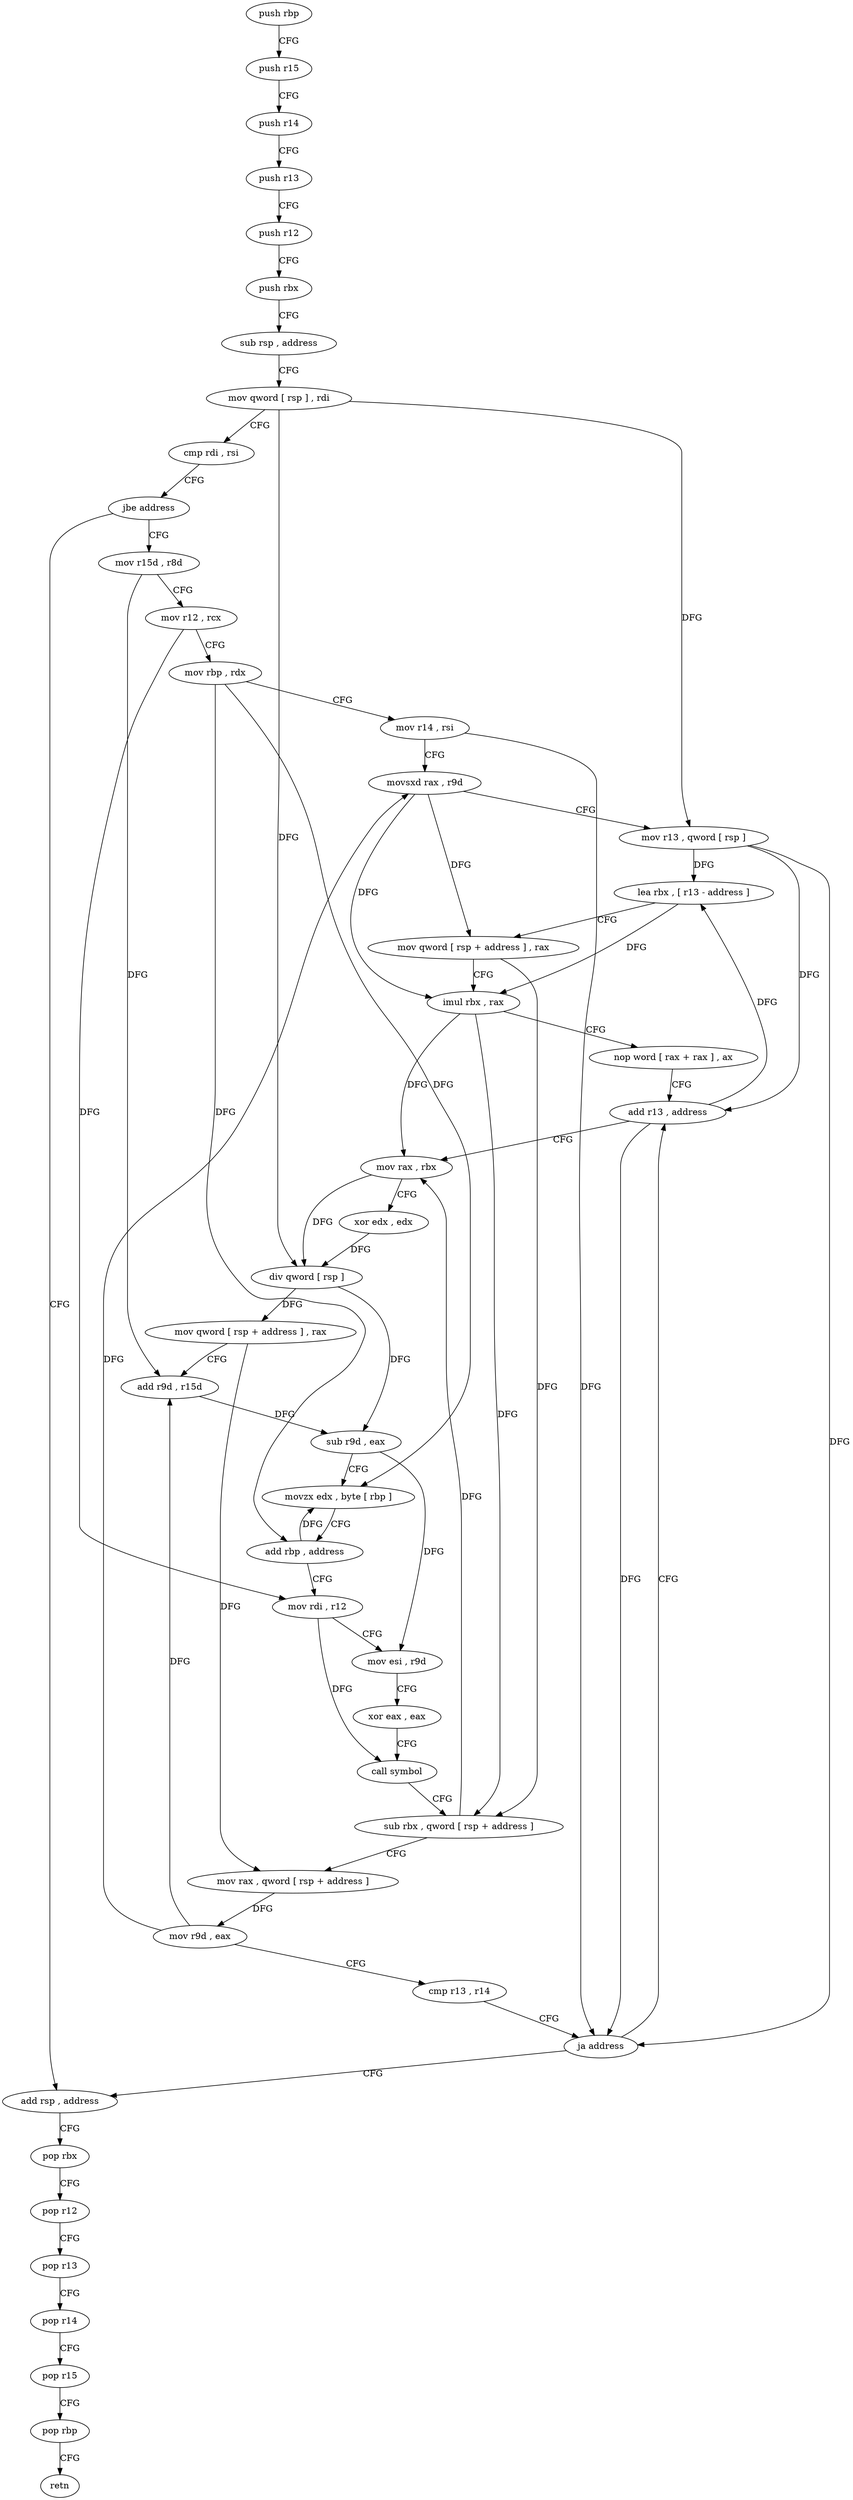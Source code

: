 digraph "func" {
"4208800" [label = "push rbp" ]
"4208801" [label = "push r15" ]
"4208803" [label = "push r14" ]
"4208805" [label = "push r13" ]
"4208807" [label = "push r12" ]
"4208809" [label = "push rbx" ]
"4208810" [label = "sub rsp , address" ]
"4208814" [label = "mov qword [ rsp ] , rdi" ]
"4208818" [label = "cmp rdi , rsi" ]
"4208821" [label = "jbe address" ]
"4208927" [label = "add rsp , address" ]
"4208823" [label = "mov r15d , r8d" ]
"4208931" [label = "pop rbx" ]
"4208932" [label = "pop r12" ]
"4208934" [label = "pop r13" ]
"4208936" [label = "pop r14" ]
"4208938" [label = "pop r15" ]
"4208940" [label = "pop rbp" ]
"4208941" [label = "retn" ]
"4208826" [label = "mov r12 , rcx" ]
"4208829" [label = "mov rbp , rdx" ]
"4208832" [label = "mov r14 , rsi" ]
"4208835" [label = "movsxd rax , r9d" ]
"4208838" [label = "mov r13 , qword [ rsp ]" ]
"4208842" [label = "lea rbx , [ r13 - address ]" ]
"4208846" [label = "mov qword [ rsp + address ] , rax" ]
"4208851" [label = "imul rbx , rax" ]
"4208855" [label = "nop word [ rax + rax ] , ax" ]
"4208864" [label = "add r13 , address" ]
"4208868" [label = "mov rax , rbx" ]
"4208871" [label = "xor edx , edx" ]
"4208873" [label = "div qword [ rsp ]" ]
"4208877" [label = "mov qword [ rsp + address ] , rax" ]
"4208882" [label = "add r9d , r15d" ]
"4208885" [label = "sub r9d , eax" ]
"4208888" [label = "movzx edx , byte [ rbp ]" ]
"4208892" [label = "add rbp , address" ]
"4208896" [label = "mov rdi , r12" ]
"4208899" [label = "mov esi , r9d" ]
"4208902" [label = "xor eax , eax" ]
"4208904" [label = "call symbol" ]
"4208909" [label = "sub rbx , qword [ rsp + address ]" ]
"4208914" [label = "mov rax , qword [ rsp + address ]" ]
"4208919" [label = "mov r9d , eax" ]
"4208922" [label = "cmp r13 , r14" ]
"4208925" [label = "ja address" ]
"4208800" -> "4208801" [ label = "CFG" ]
"4208801" -> "4208803" [ label = "CFG" ]
"4208803" -> "4208805" [ label = "CFG" ]
"4208805" -> "4208807" [ label = "CFG" ]
"4208807" -> "4208809" [ label = "CFG" ]
"4208809" -> "4208810" [ label = "CFG" ]
"4208810" -> "4208814" [ label = "CFG" ]
"4208814" -> "4208818" [ label = "CFG" ]
"4208814" -> "4208838" [ label = "DFG" ]
"4208814" -> "4208873" [ label = "DFG" ]
"4208818" -> "4208821" [ label = "CFG" ]
"4208821" -> "4208927" [ label = "CFG" ]
"4208821" -> "4208823" [ label = "CFG" ]
"4208927" -> "4208931" [ label = "CFG" ]
"4208823" -> "4208826" [ label = "CFG" ]
"4208823" -> "4208882" [ label = "DFG" ]
"4208931" -> "4208932" [ label = "CFG" ]
"4208932" -> "4208934" [ label = "CFG" ]
"4208934" -> "4208936" [ label = "CFG" ]
"4208936" -> "4208938" [ label = "CFG" ]
"4208938" -> "4208940" [ label = "CFG" ]
"4208940" -> "4208941" [ label = "CFG" ]
"4208826" -> "4208829" [ label = "CFG" ]
"4208826" -> "4208896" [ label = "DFG" ]
"4208829" -> "4208832" [ label = "CFG" ]
"4208829" -> "4208888" [ label = "DFG" ]
"4208829" -> "4208892" [ label = "DFG" ]
"4208832" -> "4208835" [ label = "CFG" ]
"4208832" -> "4208925" [ label = "DFG" ]
"4208835" -> "4208838" [ label = "CFG" ]
"4208835" -> "4208846" [ label = "DFG" ]
"4208835" -> "4208851" [ label = "DFG" ]
"4208838" -> "4208842" [ label = "DFG" ]
"4208838" -> "4208864" [ label = "DFG" ]
"4208838" -> "4208925" [ label = "DFG" ]
"4208842" -> "4208846" [ label = "CFG" ]
"4208842" -> "4208851" [ label = "DFG" ]
"4208846" -> "4208851" [ label = "CFG" ]
"4208846" -> "4208909" [ label = "DFG" ]
"4208851" -> "4208855" [ label = "CFG" ]
"4208851" -> "4208868" [ label = "DFG" ]
"4208851" -> "4208909" [ label = "DFG" ]
"4208855" -> "4208864" [ label = "CFG" ]
"4208864" -> "4208868" [ label = "CFG" ]
"4208864" -> "4208842" [ label = "DFG" ]
"4208864" -> "4208925" [ label = "DFG" ]
"4208868" -> "4208871" [ label = "CFG" ]
"4208868" -> "4208873" [ label = "DFG" ]
"4208871" -> "4208873" [ label = "DFG" ]
"4208873" -> "4208877" [ label = "DFG" ]
"4208873" -> "4208885" [ label = "DFG" ]
"4208877" -> "4208882" [ label = "CFG" ]
"4208877" -> "4208914" [ label = "DFG" ]
"4208882" -> "4208885" [ label = "DFG" ]
"4208885" -> "4208888" [ label = "CFG" ]
"4208885" -> "4208899" [ label = "DFG" ]
"4208888" -> "4208892" [ label = "CFG" ]
"4208892" -> "4208896" [ label = "CFG" ]
"4208892" -> "4208888" [ label = "DFG" ]
"4208896" -> "4208899" [ label = "CFG" ]
"4208896" -> "4208904" [ label = "DFG" ]
"4208899" -> "4208902" [ label = "CFG" ]
"4208902" -> "4208904" [ label = "CFG" ]
"4208904" -> "4208909" [ label = "CFG" ]
"4208909" -> "4208914" [ label = "CFG" ]
"4208909" -> "4208868" [ label = "DFG" ]
"4208914" -> "4208919" [ label = "DFG" ]
"4208919" -> "4208922" [ label = "CFG" ]
"4208919" -> "4208835" [ label = "DFG" ]
"4208919" -> "4208882" [ label = "DFG" ]
"4208922" -> "4208925" [ label = "CFG" ]
"4208925" -> "4208864" [ label = "CFG" ]
"4208925" -> "4208927" [ label = "CFG" ]
}

